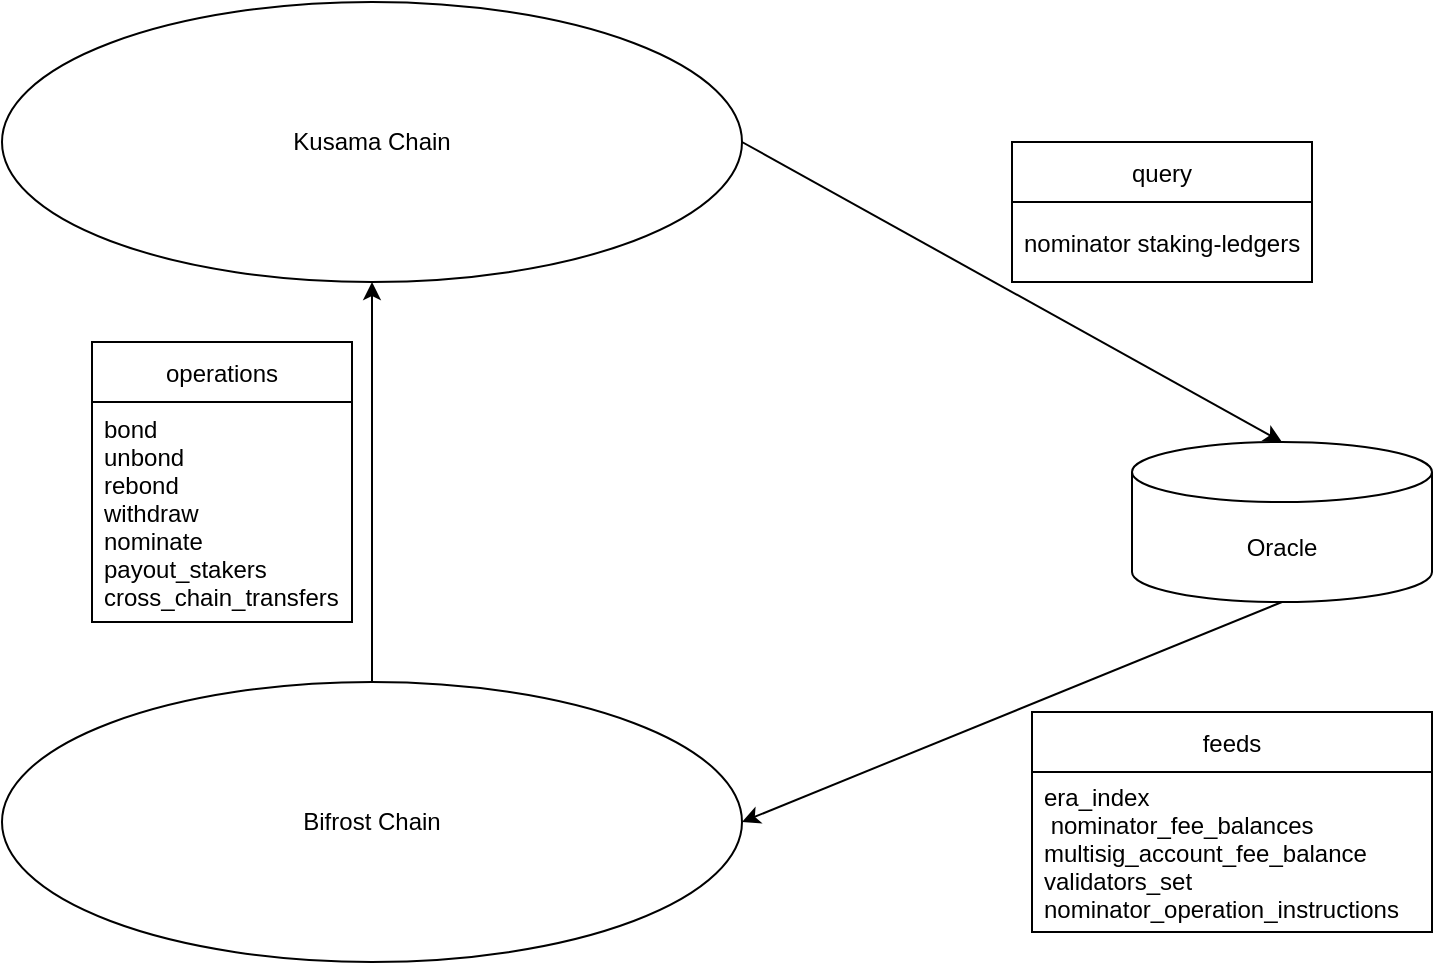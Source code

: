 <mxfile version="16.2.7" type="github">
  <diagram id="R2lEEEUBdFMjLlhIrx00" name="Page-1">
    <mxGraphModel dx="946" dy="589" grid="1" gridSize="10" guides="1" tooltips="1" connect="1" arrows="1" fold="1" page="1" pageScale="1" pageWidth="850" pageHeight="1100" math="0" shadow="0" extFonts="Permanent Marker^https://fonts.googleapis.com/css?family=Permanent+Marker">
      <root>
        <mxCell id="0" />
        <mxCell id="1" parent="0" />
        <mxCell id="hzckWs_0ZzF9Y3lIjPCd-3" value="Oracle" style="shape=cylinder3;whiteSpace=wrap;html=1;boundedLbl=1;backgroundOutline=1;size=15;" parent="1" vertex="1">
          <mxGeometry x="620" y="280" width="150" height="80" as="geometry" />
        </mxCell>
        <mxCell id="hzckWs_0ZzF9Y3lIjPCd-4" value="Kusama Chain" style="ellipse;whiteSpace=wrap;html=1;" parent="1" vertex="1">
          <mxGeometry x="55" y="60" width="370" height="140" as="geometry" />
        </mxCell>
        <mxCell id="hzckWs_0ZzF9Y3lIjPCd-6" value="Bifrost Chain" style="ellipse;whiteSpace=wrap;html=1;" parent="1" vertex="1">
          <mxGeometry x="55" y="400" width="370" height="140" as="geometry" />
        </mxCell>
        <mxCell id="hzckWs_0ZzF9Y3lIjPCd-9" value="" style="endArrow=classic;html=1;rounded=0;exitX=1;exitY=0.5;exitDx=0;exitDy=0;entryX=0.5;entryY=0;entryDx=0;entryDy=0;entryPerimeter=0;" parent="1" source="hzckWs_0ZzF9Y3lIjPCd-4" target="hzckWs_0ZzF9Y3lIjPCd-3" edge="1">
          <mxGeometry width="50" height="50" relative="1" as="geometry">
            <mxPoint x="520" y="230" as="sourcePoint" />
            <mxPoint x="570" y="180" as="targetPoint" />
          </mxGeometry>
        </mxCell>
        <mxCell id="_a-ZDoA31KOlxtdZWS9y-1" value="" style="endArrow=classic;html=1;rounded=0;exitX=0.5;exitY=1;exitDx=0;exitDy=0;exitPerimeter=0;entryX=1;entryY=0.5;entryDx=0;entryDy=0;" edge="1" parent="1" source="hzckWs_0ZzF9Y3lIjPCd-3" target="hzckWs_0ZzF9Y3lIjPCd-6">
          <mxGeometry width="50" height="50" relative="1" as="geometry">
            <mxPoint x="400" y="330" as="sourcePoint" />
            <mxPoint x="450" y="280" as="targetPoint" />
          </mxGeometry>
        </mxCell>
        <mxCell id="_a-ZDoA31KOlxtdZWS9y-3" value="feeds" style="swimlane;fontStyle=0;childLayout=stackLayout;horizontal=1;startSize=30;horizontalStack=0;resizeParent=1;resizeParentMax=0;resizeLast=0;collapsible=1;marginBottom=0;" vertex="1" parent="1">
          <mxGeometry x="570" y="415" width="200" height="110" as="geometry">
            <mxRectangle x="590" y="410" width="80" height="30" as="alternateBounds" />
          </mxGeometry>
        </mxCell>
        <mxCell id="_a-ZDoA31KOlxtdZWS9y-4" value="era_index&#xa; nominator_fee_balances&#xa;multisig_account_fee_balance&#xa;validators_set&#xa;nominator_operation_instructions" style="text;strokeColor=none;fillColor=none;align=left;verticalAlign=middle;spacingLeft=4;spacingRight=4;overflow=hidden;points=[[0,0.5],[1,0.5]];portConstraint=eastwest;rotatable=0;" vertex="1" parent="_a-ZDoA31KOlxtdZWS9y-3">
          <mxGeometry y="30" width="200" height="80" as="geometry" />
        </mxCell>
        <mxCell id="_a-ZDoA31KOlxtdZWS9y-7" value="query" style="swimlane;fontStyle=0;childLayout=stackLayout;horizontal=1;startSize=30;horizontalStack=0;resizeParent=1;resizeParentMax=0;resizeLast=0;collapsible=1;marginBottom=0;" vertex="1" parent="1">
          <mxGeometry x="560" y="130" width="150" height="70" as="geometry">
            <mxRectangle x="590" y="410" width="80" height="30" as="alternateBounds" />
          </mxGeometry>
        </mxCell>
        <mxCell id="_a-ZDoA31KOlxtdZWS9y-8" value="nominator staking-ledgers" style="text;strokeColor=none;fillColor=none;align=left;verticalAlign=middle;spacingLeft=4;spacingRight=4;overflow=hidden;points=[[0,0.5],[1,0.5]];portConstraint=eastwest;rotatable=0;" vertex="1" parent="_a-ZDoA31KOlxtdZWS9y-7">
          <mxGeometry y="30" width="150" height="40" as="geometry" />
        </mxCell>
        <mxCell id="_a-ZDoA31KOlxtdZWS9y-9" value="" style="endArrow=classic;html=1;rounded=0;entryX=0.5;entryY=1;entryDx=0;entryDy=0;exitX=0.5;exitY=0;exitDx=0;exitDy=0;" edge="1" parent="1" source="hzckWs_0ZzF9Y3lIjPCd-6" target="hzckWs_0ZzF9Y3lIjPCd-4">
          <mxGeometry width="50" height="50" relative="1" as="geometry">
            <mxPoint x="140" y="400" as="sourcePoint" />
            <mxPoint x="220" y="240" as="targetPoint" />
          </mxGeometry>
        </mxCell>
        <mxCell id="_a-ZDoA31KOlxtdZWS9y-10" value="operations" style="swimlane;fontStyle=0;childLayout=stackLayout;horizontal=1;startSize=30;horizontalStack=0;resizeParent=1;resizeParentMax=0;resizeLast=0;collapsible=1;marginBottom=0;" vertex="1" parent="1">
          <mxGeometry x="100" y="230" width="130" height="140" as="geometry">
            <mxRectangle x="590" y="410" width="80" height="30" as="alternateBounds" />
          </mxGeometry>
        </mxCell>
        <mxCell id="_a-ZDoA31KOlxtdZWS9y-11" value="bond&#xa;unbond&#xa;rebond&#xa;withdraw&#xa;nominate&#xa;payout_stakers&#xa;cross_chain_transfers" style="text;strokeColor=none;fillColor=none;align=left;verticalAlign=middle;spacingLeft=4;spacingRight=4;overflow=hidden;points=[[0,0.5],[1,0.5]];portConstraint=eastwest;rotatable=0;" vertex="1" parent="_a-ZDoA31KOlxtdZWS9y-10">
          <mxGeometry y="30" width="130" height="110" as="geometry" />
        </mxCell>
      </root>
    </mxGraphModel>
  </diagram>
</mxfile>

